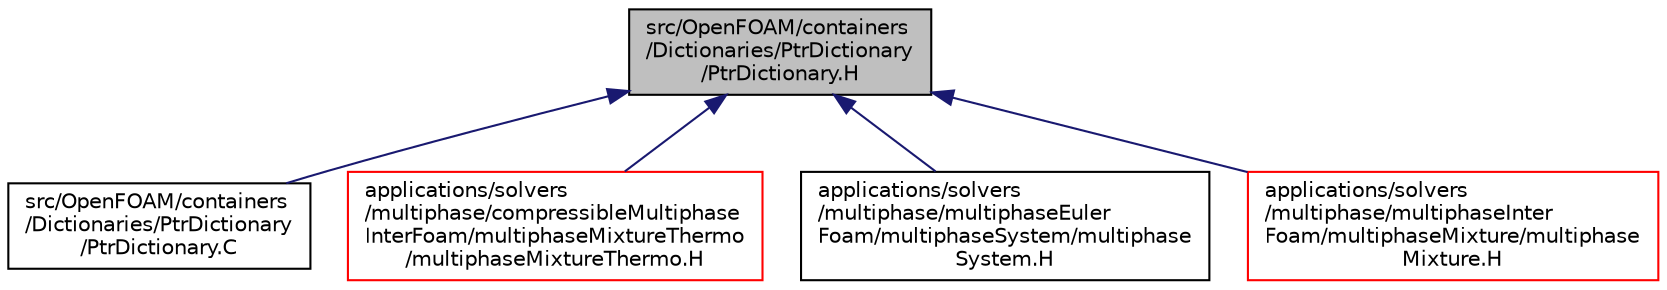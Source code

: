 digraph "src/OpenFOAM/containers/Dictionaries/PtrDictionary/PtrDictionary.H"
{
  bgcolor="transparent";
  edge [fontname="Helvetica",fontsize="10",labelfontname="Helvetica",labelfontsize="10"];
  node [fontname="Helvetica",fontsize="10",shape=record];
  Node74 [label="src/OpenFOAM/containers\l/Dictionaries/PtrDictionary\l/PtrDictionary.H",height=0.2,width=0.4,color="black", fillcolor="grey75", style="filled", fontcolor="black"];
  Node74 -> Node75 [dir="back",color="midnightblue",fontsize="10",style="solid",fontname="Helvetica"];
  Node75 [label="src/OpenFOAM/containers\l/Dictionaries/PtrDictionary\l/PtrDictionary.C",height=0.2,width=0.4,color="black",URL="$a09137.html"];
  Node74 -> Node76 [dir="back",color="midnightblue",fontsize="10",style="solid",fontname="Helvetica"];
  Node76 [label="applications/solvers\l/multiphase/compressibleMultiphase\lInterFoam/multiphaseMixtureThermo\l/multiphaseMixtureThermo.H",height=0.2,width=0.4,color="red",URL="$a20672.html"];
  Node74 -> Node78 [dir="back",color="midnightblue",fontsize="10",style="solid",fontname="Helvetica"];
  Node78 [label="applications/solvers\l/multiphase/multiphaseEuler\lFoam/multiphaseSystem/multiphase\lSystem.H",height=0.2,width=0.4,color="black",URL="$a40064.html"];
  Node74 -> Node79 [dir="back",color="midnightblue",fontsize="10",style="solid",fontname="Helvetica"];
  Node79 [label="applications/solvers\l/multiphase/multiphaseInter\lFoam/multiphaseMixture/multiphase\lMixture.H",height=0.2,width=0.4,color="red",URL="$a20921.html"];
}
